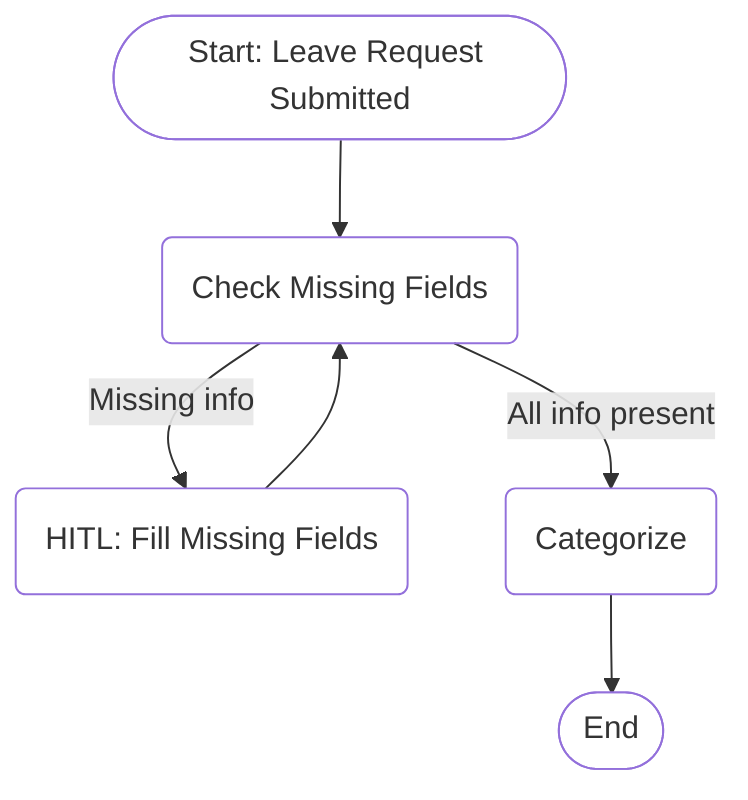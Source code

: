 graph TD
    start([Start: Leave Request Submitted])
    check_fields(Check Missing Fields)
    hitl(HITL: Fill Missing Fields)
    categorize(Categorize)
    end_node([End])

    start --> check_fields
    check_fields -->|All info present| categorize
    check_fields -->|Missing info| hitl
    hitl --> check_fields
    categorize --> end_node

    classDef transparent fill-opacity:0
    class start,check_fields,hitl,categorize,end_node transparent